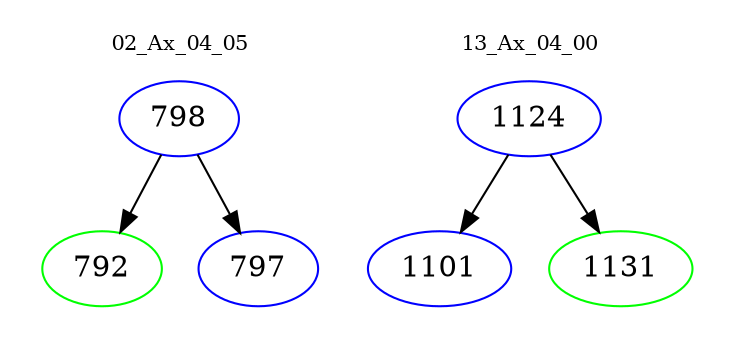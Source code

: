 digraph{
subgraph cluster_0 {
color = white
label = "02_Ax_04_05";
fontsize=10;
T0_798 [label="798", color="blue"]
T0_798 -> T0_792 [color="black"]
T0_792 [label="792", color="green"]
T0_798 -> T0_797 [color="black"]
T0_797 [label="797", color="blue"]
}
subgraph cluster_1 {
color = white
label = "13_Ax_04_00";
fontsize=10;
T1_1124 [label="1124", color="blue"]
T1_1124 -> T1_1101 [color="black"]
T1_1101 [label="1101", color="blue"]
T1_1124 -> T1_1131 [color="black"]
T1_1131 [label="1131", color="green"]
}
}
